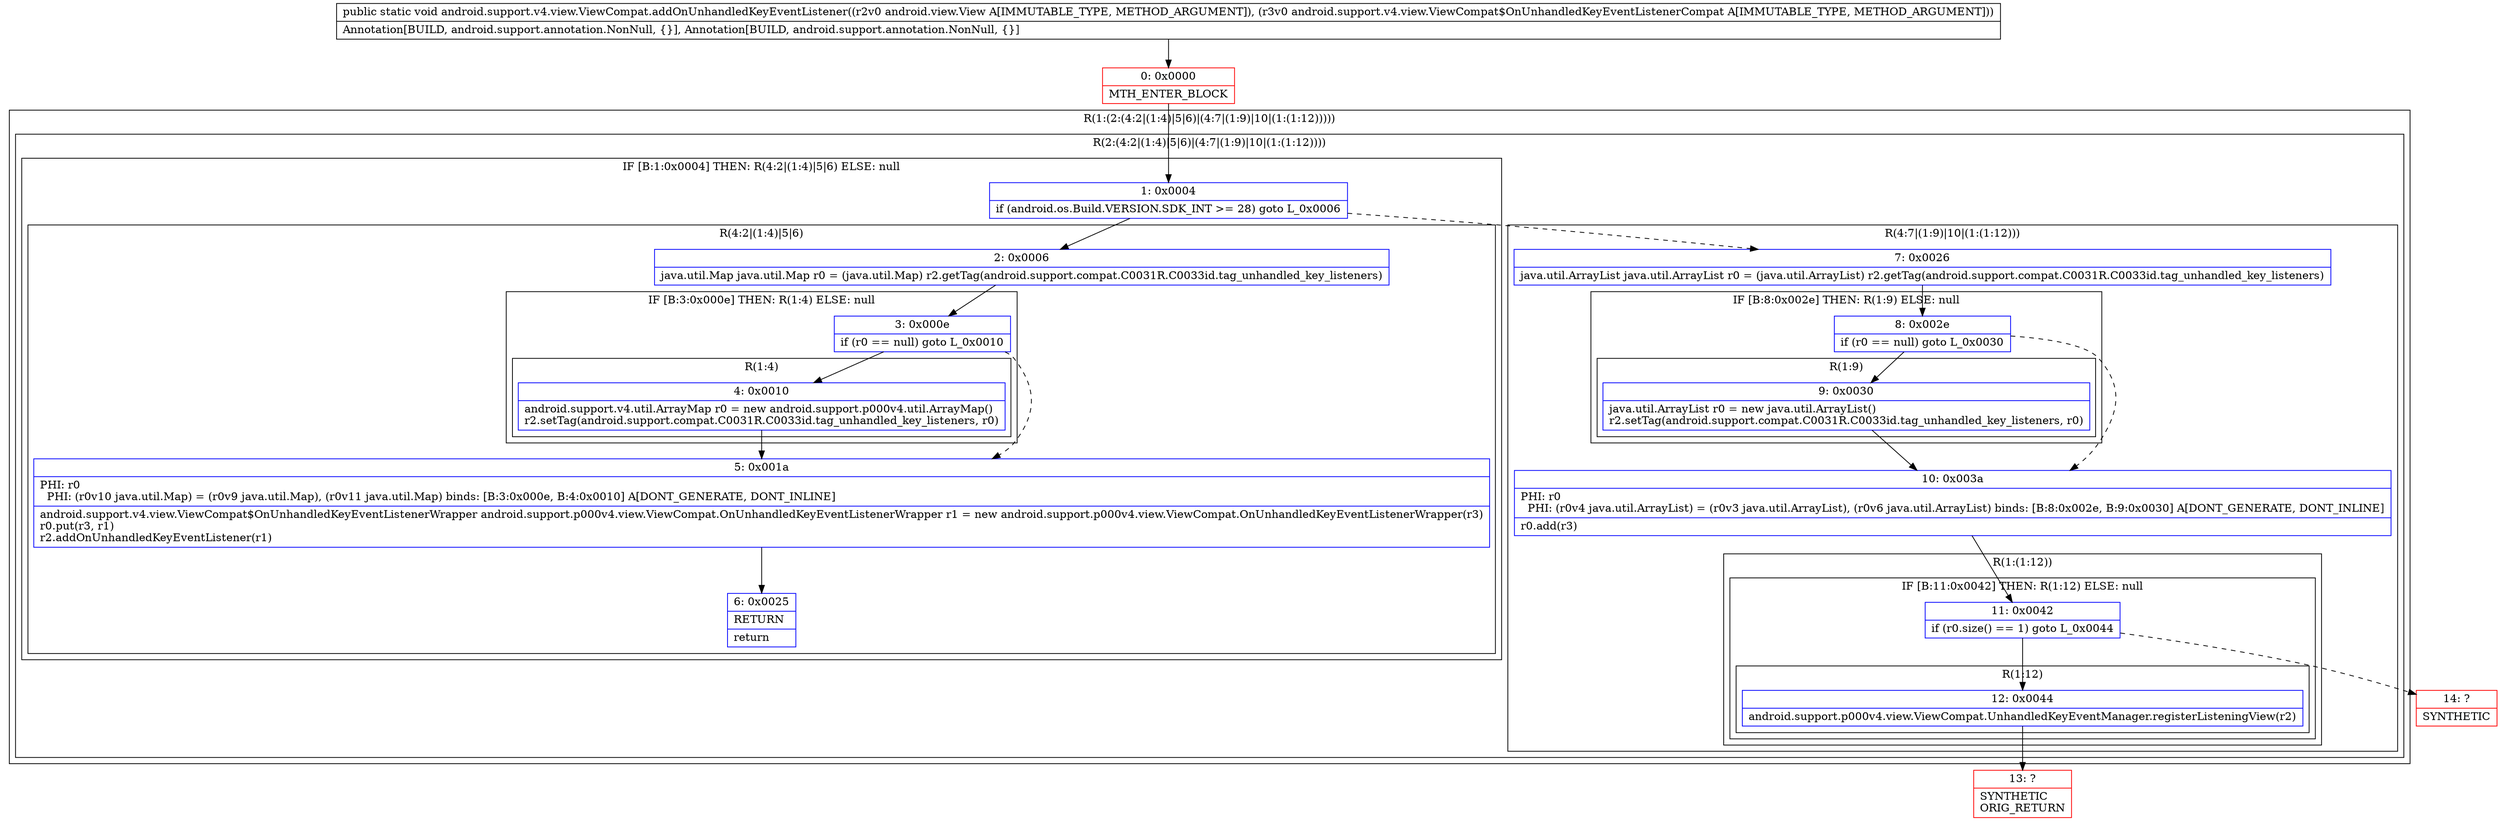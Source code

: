 digraph "CFG forandroid.support.v4.view.ViewCompat.addOnUnhandledKeyEventListener(Landroid\/view\/View;Landroid\/support\/v4\/view\/ViewCompat$OnUnhandledKeyEventListenerCompat;)V" {
subgraph cluster_Region_493889141 {
label = "R(1:(2:(4:2|(1:4)|5|6)|(4:7|(1:9)|10|(1:(1:12)))))";
node [shape=record,color=blue];
subgraph cluster_Region_1741524306 {
label = "R(2:(4:2|(1:4)|5|6)|(4:7|(1:9)|10|(1:(1:12))))";
node [shape=record,color=blue];
subgraph cluster_IfRegion_665281690 {
label = "IF [B:1:0x0004] THEN: R(4:2|(1:4)|5|6) ELSE: null";
node [shape=record,color=blue];
Node_1 [shape=record,label="{1\:\ 0x0004|if (android.os.Build.VERSION.SDK_INT \>= 28) goto L_0x0006\l}"];
subgraph cluster_Region_1675920012 {
label = "R(4:2|(1:4)|5|6)";
node [shape=record,color=blue];
Node_2 [shape=record,label="{2\:\ 0x0006|java.util.Map java.util.Map r0 = (java.util.Map) r2.getTag(android.support.compat.C0031R.C0033id.tag_unhandled_key_listeners)\l}"];
subgraph cluster_IfRegion_793804697 {
label = "IF [B:3:0x000e] THEN: R(1:4) ELSE: null";
node [shape=record,color=blue];
Node_3 [shape=record,label="{3\:\ 0x000e|if (r0 == null) goto L_0x0010\l}"];
subgraph cluster_Region_868708123 {
label = "R(1:4)";
node [shape=record,color=blue];
Node_4 [shape=record,label="{4\:\ 0x0010|android.support.v4.util.ArrayMap r0 = new android.support.p000v4.util.ArrayMap()\lr2.setTag(android.support.compat.C0031R.C0033id.tag_unhandled_key_listeners, r0)\l}"];
}
}
Node_5 [shape=record,label="{5\:\ 0x001a|PHI: r0 \l  PHI: (r0v10 java.util.Map) = (r0v9 java.util.Map), (r0v11 java.util.Map) binds: [B:3:0x000e, B:4:0x0010] A[DONT_GENERATE, DONT_INLINE]\l|android.support.v4.view.ViewCompat$OnUnhandledKeyEventListenerWrapper android.support.p000v4.view.ViewCompat.OnUnhandledKeyEventListenerWrapper r1 = new android.support.p000v4.view.ViewCompat.OnUnhandledKeyEventListenerWrapper(r3)\lr0.put(r3, r1)\lr2.addOnUnhandledKeyEventListener(r1)\l}"];
Node_6 [shape=record,label="{6\:\ 0x0025|RETURN\l|return\l}"];
}
}
subgraph cluster_Region_1440009582 {
label = "R(4:7|(1:9)|10|(1:(1:12)))";
node [shape=record,color=blue];
Node_7 [shape=record,label="{7\:\ 0x0026|java.util.ArrayList java.util.ArrayList r0 = (java.util.ArrayList) r2.getTag(android.support.compat.C0031R.C0033id.tag_unhandled_key_listeners)\l}"];
subgraph cluster_IfRegion_967095799 {
label = "IF [B:8:0x002e] THEN: R(1:9) ELSE: null";
node [shape=record,color=blue];
Node_8 [shape=record,label="{8\:\ 0x002e|if (r0 == null) goto L_0x0030\l}"];
subgraph cluster_Region_1444989545 {
label = "R(1:9)";
node [shape=record,color=blue];
Node_9 [shape=record,label="{9\:\ 0x0030|java.util.ArrayList r0 = new java.util.ArrayList()\lr2.setTag(android.support.compat.C0031R.C0033id.tag_unhandled_key_listeners, r0)\l}"];
}
}
Node_10 [shape=record,label="{10\:\ 0x003a|PHI: r0 \l  PHI: (r0v4 java.util.ArrayList) = (r0v3 java.util.ArrayList), (r0v6 java.util.ArrayList) binds: [B:8:0x002e, B:9:0x0030] A[DONT_GENERATE, DONT_INLINE]\l|r0.add(r3)\l}"];
subgraph cluster_Region_1485744464 {
label = "R(1:(1:12))";
node [shape=record,color=blue];
subgraph cluster_IfRegion_279478858 {
label = "IF [B:11:0x0042] THEN: R(1:12) ELSE: null";
node [shape=record,color=blue];
Node_11 [shape=record,label="{11\:\ 0x0042|if (r0.size() == 1) goto L_0x0044\l}"];
subgraph cluster_Region_1146191802 {
label = "R(1:12)";
node [shape=record,color=blue];
Node_12 [shape=record,label="{12\:\ 0x0044|android.support.p000v4.view.ViewCompat.UnhandledKeyEventManager.registerListeningView(r2)\l}"];
}
}
}
}
}
}
Node_0 [shape=record,color=red,label="{0\:\ 0x0000|MTH_ENTER_BLOCK\l}"];
Node_13 [shape=record,color=red,label="{13\:\ ?|SYNTHETIC\lORIG_RETURN\l}"];
Node_14 [shape=record,color=red,label="{14\:\ ?|SYNTHETIC\l}"];
MethodNode[shape=record,label="{public static void android.support.v4.view.ViewCompat.addOnUnhandledKeyEventListener((r2v0 android.view.View A[IMMUTABLE_TYPE, METHOD_ARGUMENT]), (r3v0 android.support.v4.view.ViewCompat$OnUnhandledKeyEventListenerCompat A[IMMUTABLE_TYPE, METHOD_ARGUMENT]))  | Annotation[BUILD, android.support.annotation.NonNull, \{\}], Annotation[BUILD, android.support.annotation.NonNull, \{\}]\l}"];
MethodNode -> Node_0;
Node_1 -> Node_2;
Node_1 -> Node_7[style=dashed];
Node_2 -> Node_3;
Node_3 -> Node_4;
Node_3 -> Node_5[style=dashed];
Node_4 -> Node_5;
Node_5 -> Node_6;
Node_7 -> Node_8;
Node_8 -> Node_9;
Node_8 -> Node_10[style=dashed];
Node_9 -> Node_10;
Node_10 -> Node_11;
Node_11 -> Node_12;
Node_11 -> Node_14[style=dashed];
Node_12 -> Node_13;
Node_0 -> Node_1;
}

